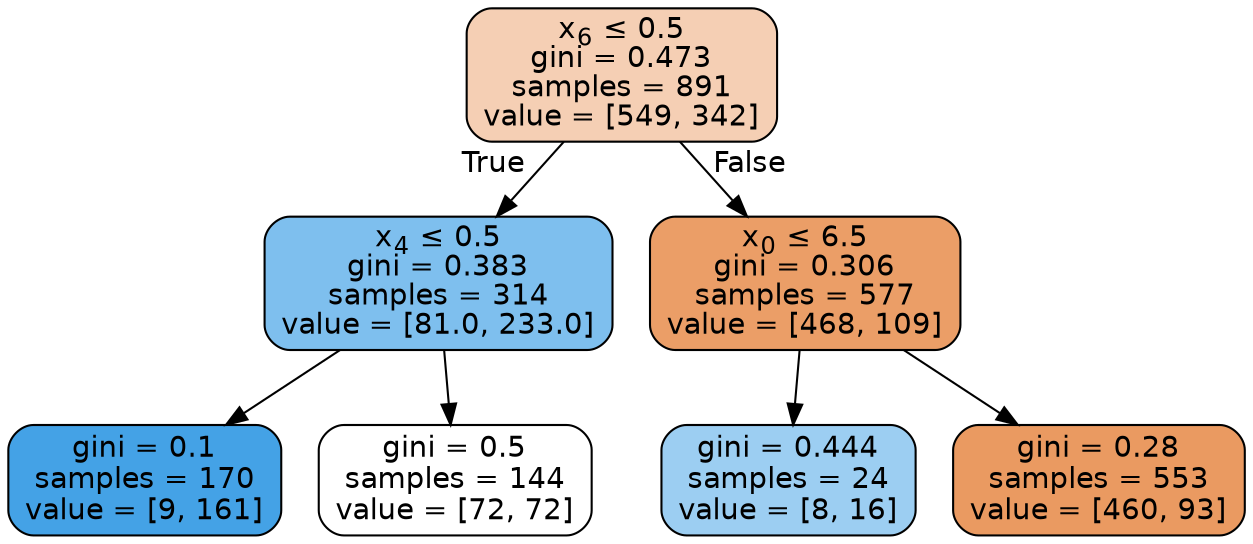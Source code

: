 digraph Tree {
node [shape=box, style="filled, rounded", color="black", fontname="helvetica"] ;
edge [fontname="helvetica"] ;
0 [label=<x<SUB>6</SUB> &le; 0.5<br/>gini = 0.473<br/>samples = 891<br/>value = [549, 342]>, fillcolor="#f5cfb4"] ;
1 [label=<x<SUB>4</SUB> &le; 0.5<br/>gini = 0.383<br/>samples = 314<br/>value = [81.0, 233.0]>, fillcolor="#7ebfee"] ;
0 -> 1 [labeldistance=2.5, labelangle=45, headlabel="True"] ;
2 [label=<gini = 0.1<br/>samples = 170<br/>value = [9, 161]>, fillcolor="#44a2e6"] ;
1 -> 2 ;
3 [label=<gini = 0.5<br/>samples = 144<br/>value = [72, 72]>, fillcolor="#ffffff"] ;
1 -> 3 ;
4 [label=<x<SUB>0</SUB> &le; 6.5<br/>gini = 0.306<br/>samples = 577<br/>value = [468, 109]>, fillcolor="#eb9e67"] ;
0 -> 4 [labeldistance=2.5, labelangle=-45, headlabel="False"] ;
5 [label=<gini = 0.444<br/>samples = 24<br/>value = [8, 16]>, fillcolor="#9ccef2"] ;
4 -> 5 ;
6 [label=<gini = 0.28<br/>samples = 553<br/>value = [460, 93]>, fillcolor="#ea9a61"] ;
4 -> 6 ;
}
